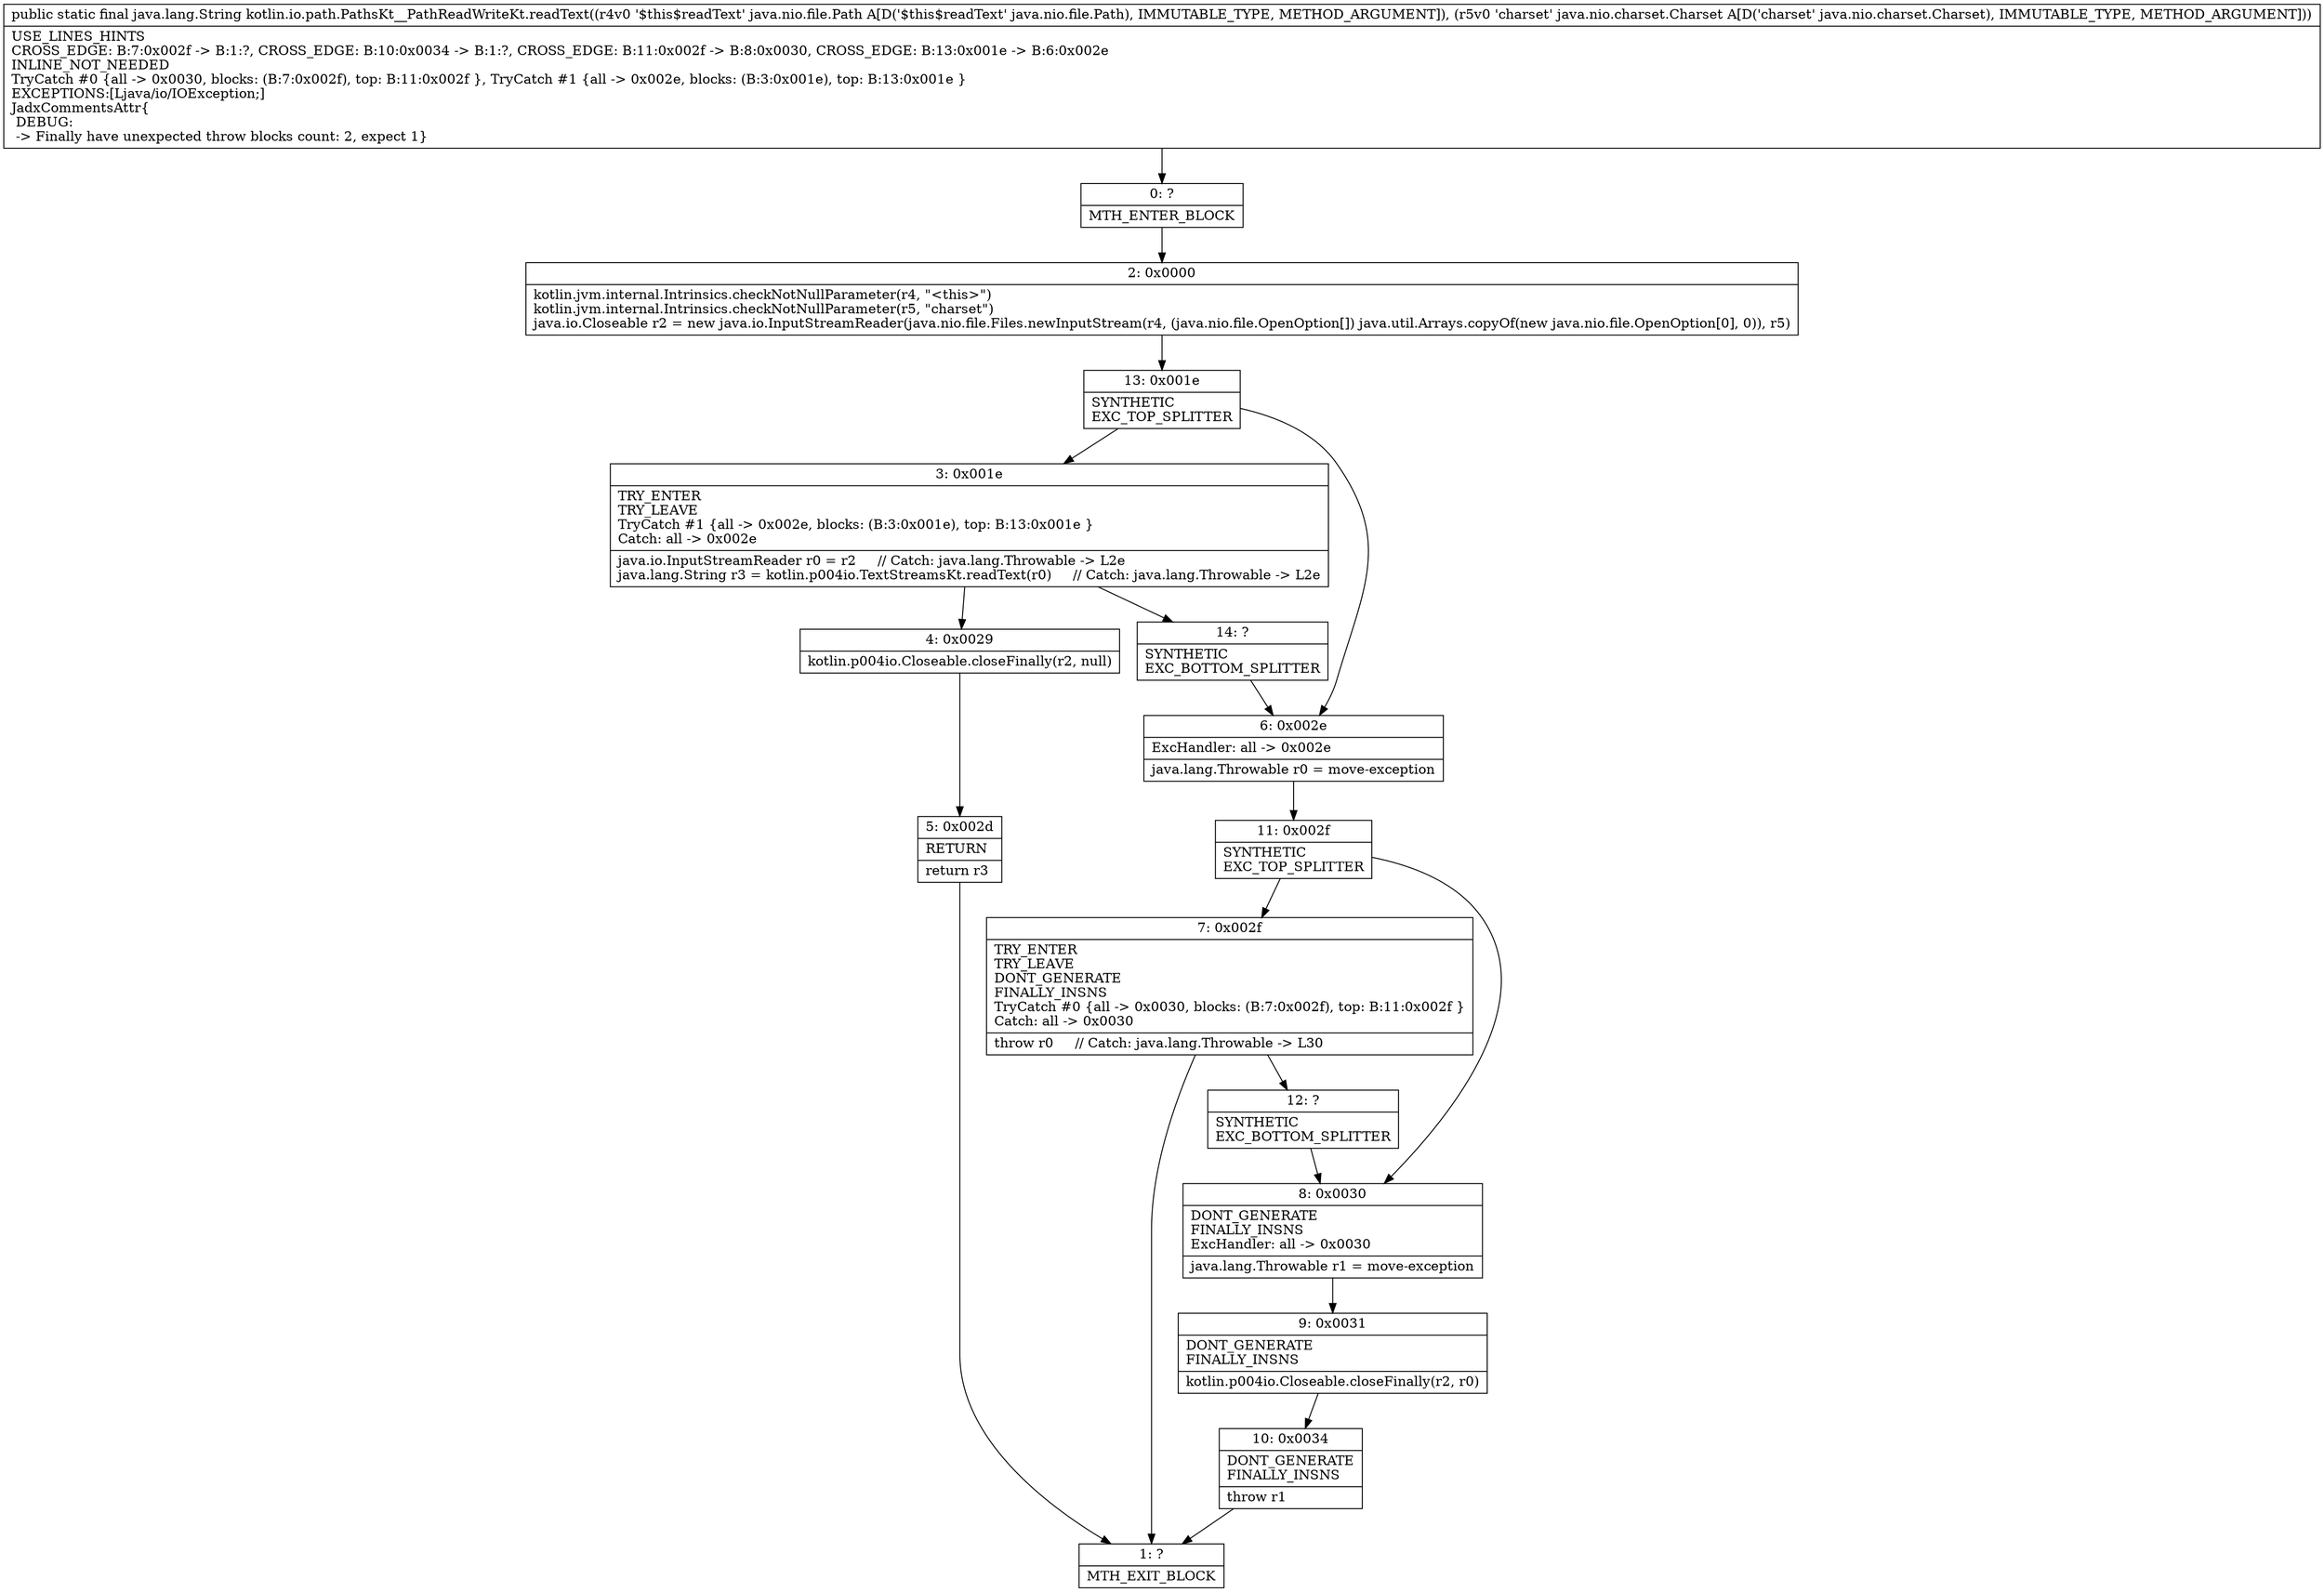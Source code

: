 digraph "CFG forkotlin.io.path.PathsKt__PathReadWriteKt.readText(Ljava\/nio\/file\/Path;Ljava\/nio\/charset\/Charset;)Ljava\/lang\/String;" {
Node_0 [shape=record,label="{0\:\ ?|MTH_ENTER_BLOCK\l}"];
Node_2 [shape=record,label="{2\:\ 0x0000|kotlin.jvm.internal.Intrinsics.checkNotNullParameter(r4, \"\<this\>\")\lkotlin.jvm.internal.Intrinsics.checkNotNullParameter(r5, \"charset\")\ljava.io.Closeable r2 = new java.io.InputStreamReader(java.nio.file.Files.newInputStream(r4, (java.nio.file.OpenOption[]) java.util.Arrays.copyOf(new java.nio.file.OpenOption[0], 0)), r5)\l}"];
Node_13 [shape=record,label="{13\:\ 0x001e|SYNTHETIC\lEXC_TOP_SPLITTER\l}"];
Node_3 [shape=record,label="{3\:\ 0x001e|TRY_ENTER\lTRY_LEAVE\lTryCatch #1 \{all \-\> 0x002e, blocks: (B:3:0x001e), top: B:13:0x001e \}\lCatch: all \-\> 0x002e\l|java.io.InputStreamReader r0 = r2     \/\/ Catch: java.lang.Throwable \-\> L2e\ljava.lang.String r3 = kotlin.p004io.TextStreamsKt.readText(r0)     \/\/ Catch: java.lang.Throwable \-\> L2e\l}"];
Node_4 [shape=record,label="{4\:\ 0x0029|kotlin.p004io.Closeable.closeFinally(r2, null)\l}"];
Node_5 [shape=record,label="{5\:\ 0x002d|RETURN\l|return r3\l}"];
Node_1 [shape=record,label="{1\:\ ?|MTH_EXIT_BLOCK\l}"];
Node_14 [shape=record,label="{14\:\ ?|SYNTHETIC\lEXC_BOTTOM_SPLITTER\l}"];
Node_6 [shape=record,label="{6\:\ 0x002e|ExcHandler: all \-\> 0x002e\l|java.lang.Throwable r0 = move\-exception\l}"];
Node_11 [shape=record,label="{11\:\ 0x002f|SYNTHETIC\lEXC_TOP_SPLITTER\l}"];
Node_7 [shape=record,label="{7\:\ 0x002f|TRY_ENTER\lTRY_LEAVE\lDONT_GENERATE\lFINALLY_INSNS\lTryCatch #0 \{all \-\> 0x0030, blocks: (B:7:0x002f), top: B:11:0x002f \}\lCatch: all \-\> 0x0030\l|throw r0     \/\/ Catch: java.lang.Throwable \-\> L30\l}"];
Node_12 [shape=record,label="{12\:\ ?|SYNTHETIC\lEXC_BOTTOM_SPLITTER\l}"];
Node_8 [shape=record,label="{8\:\ 0x0030|DONT_GENERATE\lFINALLY_INSNS\lExcHandler: all \-\> 0x0030\l|java.lang.Throwable r1 = move\-exception\l}"];
Node_9 [shape=record,label="{9\:\ 0x0031|DONT_GENERATE\lFINALLY_INSNS\l|kotlin.p004io.Closeable.closeFinally(r2, r0)\l}"];
Node_10 [shape=record,label="{10\:\ 0x0034|DONT_GENERATE\lFINALLY_INSNS\l|throw r1\l}"];
MethodNode[shape=record,label="{public static final java.lang.String kotlin.io.path.PathsKt__PathReadWriteKt.readText((r4v0 '$this$readText' java.nio.file.Path A[D('$this$readText' java.nio.file.Path), IMMUTABLE_TYPE, METHOD_ARGUMENT]), (r5v0 'charset' java.nio.charset.Charset A[D('charset' java.nio.charset.Charset), IMMUTABLE_TYPE, METHOD_ARGUMENT]))  | USE_LINES_HINTS\lCROSS_EDGE: B:7:0x002f \-\> B:1:?, CROSS_EDGE: B:10:0x0034 \-\> B:1:?, CROSS_EDGE: B:11:0x002f \-\> B:8:0x0030, CROSS_EDGE: B:13:0x001e \-\> B:6:0x002e\lINLINE_NOT_NEEDED\lTryCatch #0 \{all \-\> 0x0030, blocks: (B:7:0x002f), top: B:11:0x002f \}, TryCatch #1 \{all \-\> 0x002e, blocks: (B:3:0x001e), top: B:13:0x001e \}\lEXCEPTIONS:[Ljava\/io\/IOException;]\lJadxCommentsAttr\{\l DEBUG: \l \-\> Finally have unexpected throw blocks count: 2, expect 1\}\l}"];
MethodNode -> Node_0;Node_0 -> Node_2;
Node_2 -> Node_13;
Node_13 -> Node_3;
Node_13 -> Node_6;
Node_3 -> Node_4;
Node_3 -> Node_14;
Node_4 -> Node_5;
Node_5 -> Node_1;
Node_14 -> Node_6;
Node_6 -> Node_11;
Node_11 -> Node_7;
Node_11 -> Node_8;
Node_7 -> Node_1;
Node_7 -> Node_12;
Node_12 -> Node_8;
Node_8 -> Node_9;
Node_9 -> Node_10;
Node_10 -> Node_1;
}

